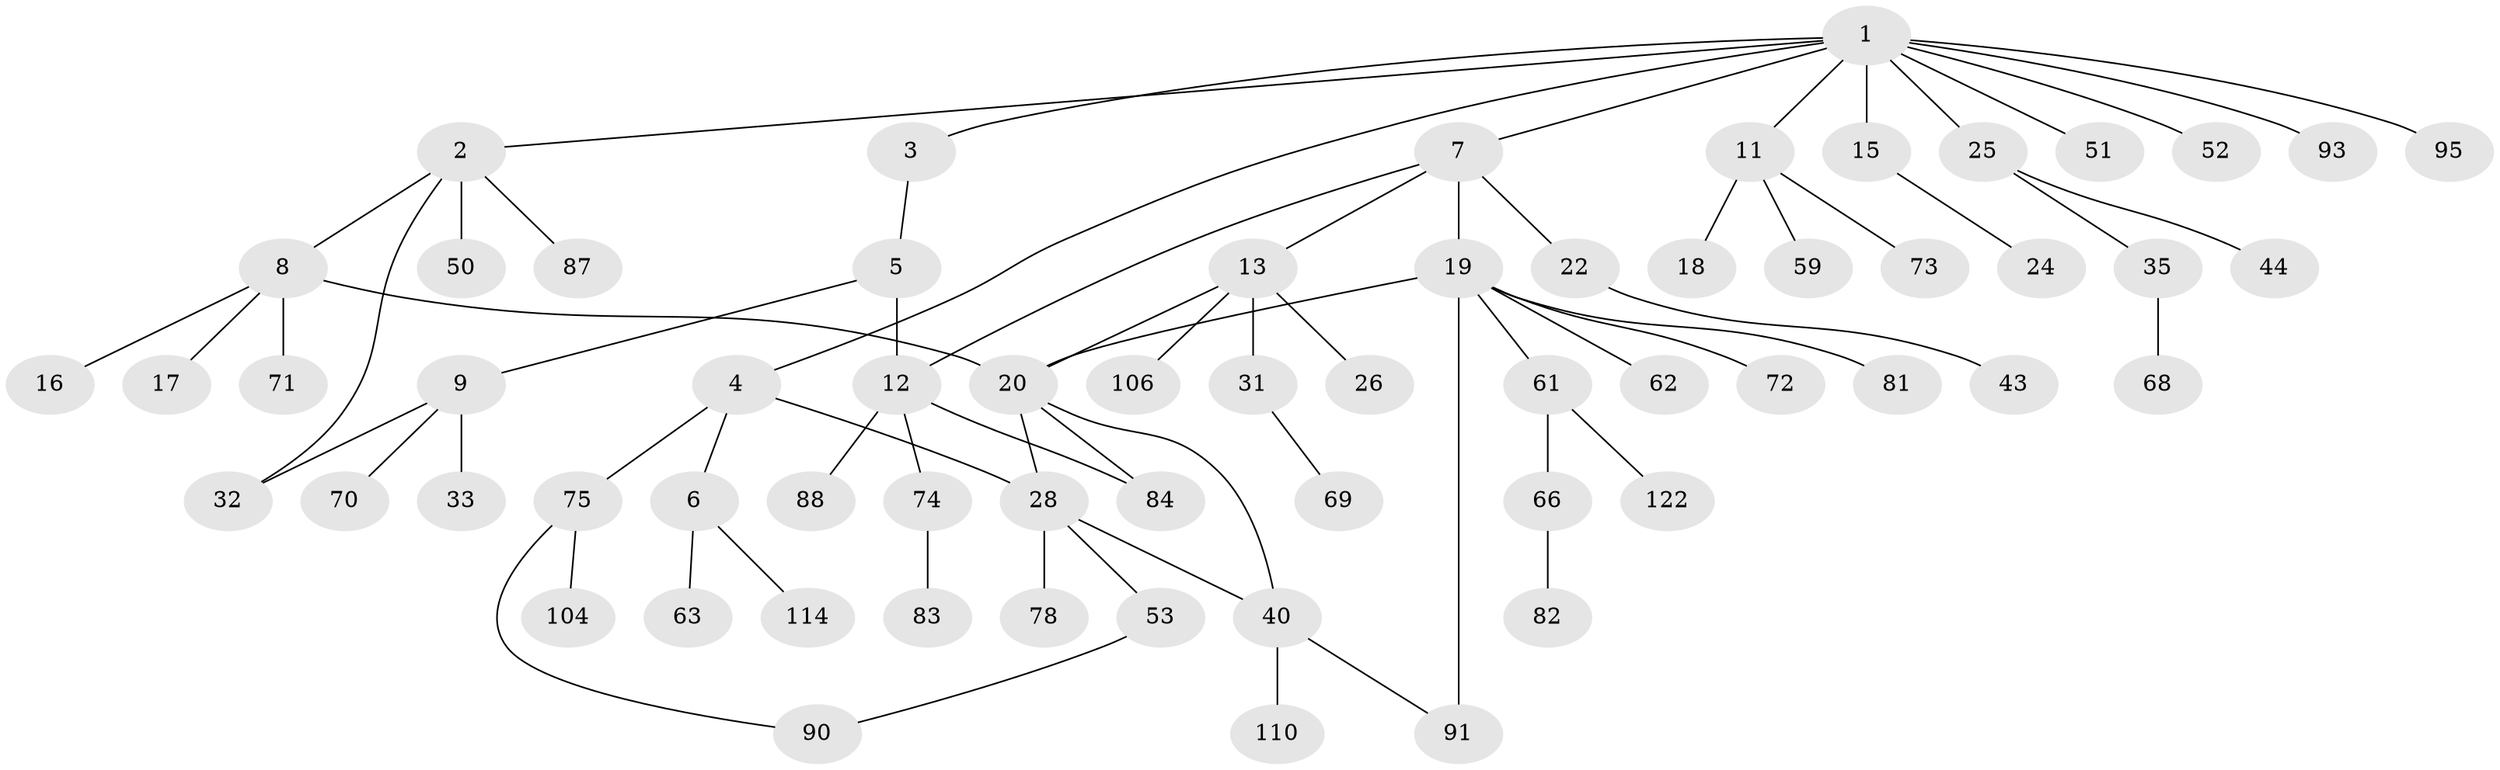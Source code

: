 // original degree distribution, {11: 0.007936507936507936, 5: 0.07142857142857142, 2: 0.2777777777777778, 3: 0.16666666666666666, 4: 0.05555555555555555, 1: 0.42063492063492064}
// Generated by graph-tools (version 1.1) at 2025/13/03/09/25 04:13:19]
// undirected, 63 vertices, 71 edges
graph export_dot {
graph [start="1"]
  node [color=gray90,style=filled];
  1;
  2;
  3;
  4 [super="+10"];
  5;
  6 [super="+41+45+36"];
  7 [super="+79"];
  8 [super="+54+14"];
  9;
  11 [super="+21"];
  12 [super="+30"];
  13;
  15 [super="+126"];
  16;
  17 [super="+56"];
  18 [super="+27"];
  19 [super="+34+42+89"];
  20 [super="+46+23"];
  22;
  24 [super="+85"];
  25;
  26 [super="+48"];
  28 [super="+49+39"];
  31;
  32;
  33 [super="+92"];
  35 [super="+55"];
  40 [super="+99"];
  43;
  44;
  50;
  51 [super="+98"];
  52;
  53 [super="+120+111"];
  59;
  61;
  62;
  63;
  66;
  68;
  69;
  70;
  71;
  72;
  73;
  74;
  75;
  78;
  81;
  82;
  83 [super="+97"];
  84;
  87;
  88;
  90;
  91 [super="+117+116+118"];
  93;
  95 [super="+124+125"];
  104;
  106;
  110;
  114;
  122;
  1 -- 2;
  1 -- 3;
  1 -- 4;
  1 -- 7;
  1 -- 11;
  1 -- 15;
  1 -- 25;
  1 -- 51;
  1 -- 52;
  1 -- 93;
  1 -- 95;
  2 -- 8;
  2 -- 50;
  2 -- 87;
  2 -- 32;
  3 -- 5;
  4 -- 6;
  4 -- 28;
  4 -- 75;
  5 -- 9;
  5 -- 12;
  6 -- 114;
  6 -- 63;
  7 -- 13;
  7 -- 19;
  7 -- 22;
  7 -- 12;
  8 -- 17;
  8 -- 71;
  8 -- 16;
  8 -- 20;
  9 -- 32;
  9 -- 33;
  9 -- 70;
  11 -- 18;
  11 -- 73;
  11 -- 59;
  12 -- 84;
  12 -- 88;
  12 -- 74;
  13 -- 20;
  13 -- 26;
  13 -- 31;
  13 -- 106;
  15 -- 24;
  19 -- 81;
  19 -- 91 [weight=2];
  19 -- 61;
  19 -- 62;
  19 -- 72;
  19 -- 20;
  20 -- 84;
  20 -- 40;
  20 -- 28;
  22 -- 43;
  25 -- 35;
  25 -- 44;
  28 -- 53;
  28 -- 78;
  28 -- 40;
  31 -- 69;
  35 -- 68;
  40 -- 110;
  40 -- 91;
  53 -- 90;
  61 -- 66;
  61 -- 122;
  66 -- 82;
  74 -- 83;
  75 -- 90;
  75 -- 104;
}
